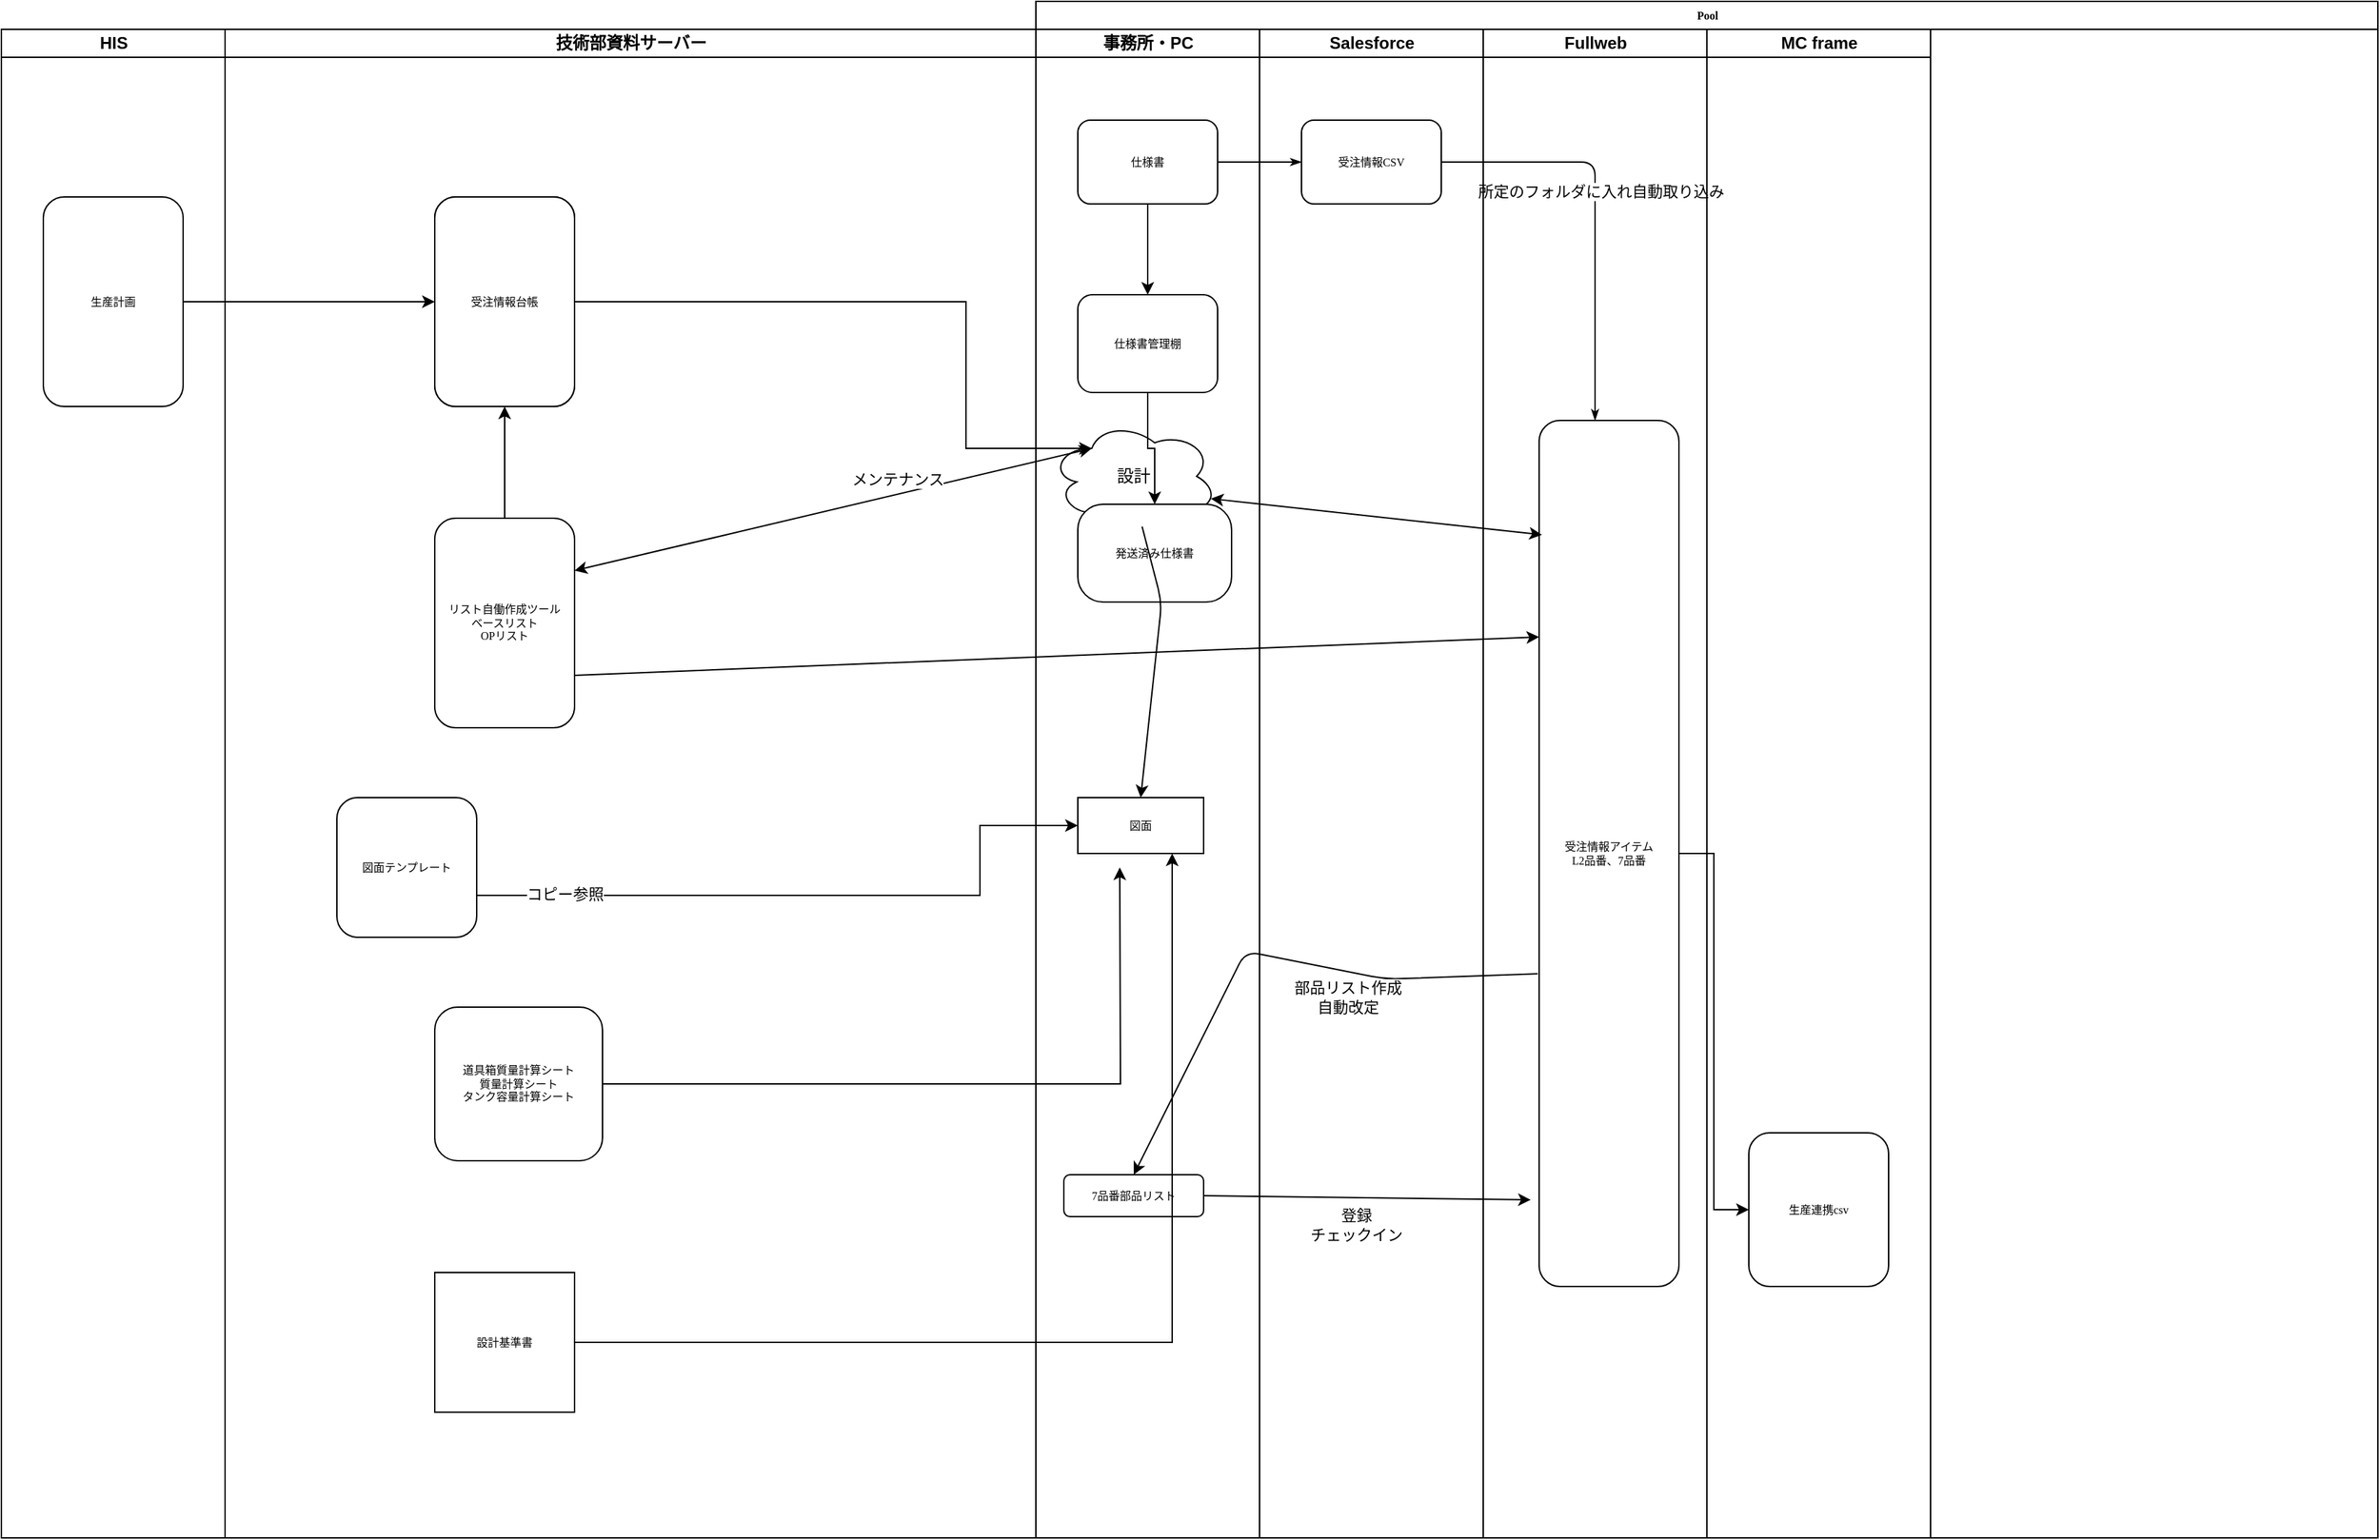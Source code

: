 <mxfile version="13.3.5" type="github" pages="2">
  <diagram name="Page-1" id="74e2e168-ea6b-b213-b513-2b3c1d86103e">
    <mxGraphModel dx="3158" dy="1393" grid="1" gridSize="10" guides="1" tooltips="1" connect="1" arrows="1" fold="1" page="1" pageScale="1" pageWidth="1100" pageHeight="850" background="#ffffff" math="0" shadow="0">
      <root>
        <mxCell id="0" />
        <mxCell id="1" parent="0" />
        <mxCell id="77e6c97f196da883-1" value="Pool" style="swimlane;html=1;childLayout=stackLayout;startSize=20;rounded=0;shadow=0;labelBackgroundColor=none;strokeWidth=1;fontFamily=Verdana;fontSize=8;align=center;" parent="1" vertex="1">
          <mxGeometry x="70" y="40" width="960" height="1100" as="geometry" />
        </mxCell>
        <mxCell id="77e6c97f196da883-2" value="事務所・PC" style="swimlane;html=1;startSize=20;" parent="77e6c97f196da883-1" vertex="1">
          <mxGeometry y="20" width="160" height="1080" as="geometry" />
        </mxCell>
        <mxCell id="77e6c97f196da883-17" value="&lt;div&gt;7品番部品リスト&lt;/div&gt;" style="rounded=1;whiteSpace=wrap;html=1;shadow=0;labelBackgroundColor=none;strokeWidth=1;fontFamily=Verdana;fontSize=8;align=center;" parent="77e6c97f196da883-2" vertex="1">
          <mxGeometry x="20" y="820" width="100" height="30" as="geometry" />
        </mxCell>
        <mxCell id="E8Ld2rmWnYgeLToWw6Kh-31" value="設計" style="ellipse;shape=cloud;whiteSpace=wrap;html=1;" parent="77e6c97f196da883-2" vertex="1">
          <mxGeometry x="10" y="280" width="120" height="80" as="geometry" />
        </mxCell>
        <mxCell id="77e6c97f196da883-8" value="仕様書" style="rounded=1;whiteSpace=wrap;html=1;shadow=0;labelBackgroundColor=none;strokeWidth=1;fontFamily=Verdana;fontSize=8;align=center;" parent="77e6c97f196da883-2" vertex="1">
          <mxGeometry x="30" y="65" width="100" height="60" as="geometry" />
        </mxCell>
        <mxCell id="p1iKcBUjnyRXAquPlpA9-6" value="" style="edgeStyle=orthogonalEdgeStyle;rounded=0;orthogonalLoop=1;jettySize=auto;html=1;" parent="77e6c97f196da883-2" source="E8Ld2rmWnYgeLToWw6Kh-2" target="p1iKcBUjnyRXAquPlpA9-5" edge="1">
          <mxGeometry relative="1" as="geometry" />
        </mxCell>
        <mxCell id="E8Ld2rmWnYgeLToWw6Kh-2" value="仕様書管理棚" style="rounded=1;whiteSpace=wrap;html=1;shadow=0;labelBackgroundColor=none;strokeWidth=1;fontFamily=Verdana;fontSize=8;align=center;" parent="77e6c97f196da883-2" vertex="1">
          <mxGeometry x="30" y="190" width="100" height="70" as="geometry" />
        </mxCell>
        <mxCell id="p1iKcBUjnyRXAquPlpA9-5" value="発送済み仕様書&lt;br&gt;" style="rounded=1;whiteSpace=wrap;html=1;shadow=0;labelBackgroundColor=none;strokeWidth=1;fontFamily=Verdana;fontSize=8;align=center;arcSize=26;" parent="77e6c97f196da883-2" vertex="1">
          <mxGeometry x="30" y="340" width="110" height="70" as="geometry" />
        </mxCell>
        <mxCell id="E8Ld2rmWnYgeLToWw6Kh-7" value="" style="endArrow=classic;html=1;exitX=0.5;exitY=1;exitDx=0;exitDy=0;" parent="77e6c97f196da883-2" source="77e6c97f196da883-8" target="E8Ld2rmWnYgeLToWw6Kh-2" edge="1">
          <mxGeometry width="50" height="50" relative="1" as="geometry">
            <mxPoint x="80" y="130" as="sourcePoint" />
            <mxPoint x="130" y="120" as="targetPoint" />
          </mxGeometry>
        </mxCell>
        <mxCell id="E8Ld2rmWnYgeLToWw6Kh-16" value="" style="endArrow=classic;html=1;exitX=0.55;exitY=0.95;exitDx=0;exitDy=0;entryX=0.5;entryY=0;entryDx=0;entryDy=0;exitPerimeter=0;" parent="77e6c97f196da883-2" source="E8Ld2rmWnYgeLToWw6Kh-31" target="E8Ld2rmWnYgeLToWw6Kh-15" edge="1">
          <mxGeometry width="50" height="50" relative="1" as="geometry">
            <mxPoint x="80" y="360" as="sourcePoint" />
            <mxPoint x="80" y="190" as="targetPoint" />
            <Array as="points">
              <mxPoint x="90" y="410" />
            </Array>
          </mxGeometry>
        </mxCell>
        <mxCell id="E8Ld2rmWnYgeLToWw6Kh-15" value="図面" style="rounded=1;whiteSpace=wrap;html=1;shadow=0;labelBackgroundColor=none;strokeWidth=1;fontFamily=Verdana;fontSize=8;align=center;arcSize=0;" parent="77e6c97f196da883-2" vertex="1">
          <mxGeometry x="30" y="550" width="90" height="40" as="geometry" />
        </mxCell>
        <mxCell id="77e6c97f196da883-26" style="edgeStyle=orthogonalEdgeStyle;rounded=1;html=1;labelBackgroundColor=none;startArrow=none;startFill=0;startSize=5;endArrow=classicThin;endFill=1;endSize=5;jettySize=auto;orthogonalLoop=1;strokeWidth=1;fontFamily=Verdana;fontSize=8" parent="77e6c97f196da883-1" source="77e6c97f196da883-8" target="77e6c97f196da883-11" edge="1">
          <mxGeometry relative="1" as="geometry" />
        </mxCell>
        <mxCell id="77e6c97f196da883-27" style="edgeStyle=orthogonalEdgeStyle;rounded=1;html=1;labelBackgroundColor=none;startArrow=none;startFill=0;startSize=5;endArrow=classicThin;endFill=1;endSize=5;jettySize=auto;orthogonalLoop=1;strokeWidth=1;fontFamily=Verdana;fontSize=8" parent="77e6c97f196da883-1" source="77e6c97f196da883-11" target="77e6c97f196da883-9" edge="1">
          <mxGeometry relative="1" as="geometry">
            <Array as="points">
              <mxPoint x="400" y="115" />
            </Array>
          </mxGeometry>
        </mxCell>
        <mxCell id="E8Ld2rmWnYgeLToWw6Kh-10" value="所定のフォルダに入れ自動取り込み" style="edgeLabel;html=1;align=center;verticalAlign=middle;resizable=0;points=[];" parent="77e6c97f196da883-27" vertex="1" connectable="0">
          <mxGeometry x="-0.115" y="4" relative="1" as="geometry">
            <mxPoint as="offset" />
          </mxGeometry>
        </mxCell>
        <mxCell id="77e6c97f196da883-3" value="Salesforce" style="swimlane;html=1;startSize=20;" parent="77e6c97f196da883-1" vertex="1">
          <mxGeometry x="160" y="20" width="160" height="1080" as="geometry" />
        </mxCell>
        <mxCell id="77e6c97f196da883-11" value="受注情報CSV" style="rounded=1;whiteSpace=wrap;html=1;shadow=0;labelBackgroundColor=none;strokeWidth=1;fontFamily=Verdana;fontSize=8;align=center;" parent="77e6c97f196da883-3" vertex="1">
          <mxGeometry x="30" y="65" width="100" height="60" as="geometry" />
        </mxCell>
        <mxCell id="77e6c97f196da883-4" value="Fullweb" style="swimlane;html=1;startSize=20;" parent="77e6c97f196da883-1" vertex="1">
          <mxGeometry x="320" y="20" width="160" height="1080" as="geometry" />
        </mxCell>
        <mxCell id="77e6c97f196da883-9" value="&lt;div&gt;受注情報アイテム&lt;/div&gt;&lt;div&gt;L2品番、7品番&lt;/div&gt;" style="rounded=1;whiteSpace=wrap;html=1;shadow=0;labelBackgroundColor=none;strokeWidth=1;fontFamily=Verdana;fontSize=8;align=center;" parent="77e6c97f196da883-4" vertex="1">
          <mxGeometry x="40" y="280" width="100" height="620" as="geometry" />
        </mxCell>
        <mxCell id="77e6c97f196da883-6" value="MC frame" style="swimlane;html=1;startSize=20;" parent="77e6c97f196da883-1" vertex="1">
          <mxGeometry x="480" y="20" width="160" height="1080" as="geometry" />
        </mxCell>
        <mxCell id="p1iKcBUjnyRXAquPlpA9-3" value="生産連携csv" style="rounded=1;whiteSpace=wrap;html=1;shadow=0;labelBackgroundColor=none;strokeWidth=1;fontFamily=Verdana;fontSize=8;align=center;" parent="77e6c97f196da883-6" vertex="1">
          <mxGeometry x="30" y="790" width="100" height="110" as="geometry" />
        </mxCell>
        <mxCell id="E8Ld2rmWnYgeLToWw6Kh-23" value="" style="endArrow=classic;startArrow=classic;html=1;entryX=0.02;entryY=0.132;entryDx=0;entryDy=0;exitX=0.96;exitY=0.7;exitDx=0;exitDy=0;entryPerimeter=0;exitPerimeter=0;" parent="77e6c97f196da883-1" source="E8Ld2rmWnYgeLToWw6Kh-31" target="77e6c97f196da883-9" edge="1">
          <mxGeometry width="50" height="50" relative="1" as="geometry">
            <mxPoint x="130" y="350" as="sourcePoint" />
            <mxPoint x="320" y="370" as="targetPoint" />
          </mxGeometry>
        </mxCell>
        <mxCell id="E8Ld2rmWnYgeLToWw6Kh-13" value="" style="endArrow=classic;html=1;exitX=-0.01;exitY=0.639;exitDx=0;exitDy=0;entryX=0.5;entryY=0;entryDx=0;entryDy=0;exitPerimeter=0;" parent="77e6c97f196da883-1" source="77e6c97f196da883-9" target="77e6c97f196da883-17" edge="1">
          <mxGeometry width="50" height="50" relative="1" as="geometry">
            <mxPoint x="470" y="410" as="sourcePoint" />
            <mxPoint x="520" y="360" as="targetPoint" />
            <Array as="points">
              <mxPoint x="250" y="700" />
              <mxPoint x="150" y="680" />
            </Array>
          </mxGeometry>
        </mxCell>
        <mxCell id="E8Ld2rmWnYgeLToWw6Kh-25" value="&lt;div&gt;部品リスト作成&lt;/div&gt;&lt;div&gt;自動改定&lt;/div&gt;" style="edgeLabel;html=1;align=center;verticalAlign=middle;resizable=0;points=[];" parent="E8Ld2rmWnYgeLToWw6Kh-13" vertex="1" connectable="0">
          <mxGeometry x="-0.298" y="1" relative="1" as="geometry">
            <mxPoint y="17.43" as="offset" />
          </mxGeometry>
        </mxCell>
        <mxCell id="E8Ld2rmWnYgeLToWw6Kh-24" value="" style="endArrow=classic;html=1;exitX=1;exitY=0.5;exitDx=0;exitDy=0;entryX=-0.06;entryY=0.9;entryDx=0;entryDy=0;entryPerimeter=0;" parent="77e6c97f196da883-1" source="77e6c97f196da883-17" target="77e6c97f196da883-9" edge="1">
          <mxGeometry width="50" height="50" relative="1" as="geometry">
            <mxPoint x="430" y="420" as="sourcePoint" />
            <mxPoint x="480" y="370" as="targetPoint" />
          </mxGeometry>
        </mxCell>
        <mxCell id="E8Ld2rmWnYgeLToWw6Kh-27" value="&lt;div&gt;登録&lt;/div&gt;&lt;div&gt;チェックイン&lt;/div&gt;" style="edgeLabel;html=1;align=center;verticalAlign=middle;resizable=0;points=[];" parent="E8Ld2rmWnYgeLToWw6Kh-24" vertex="1" connectable="0">
          <mxGeometry x="-0.15" y="3" relative="1" as="geometry">
            <mxPoint x="8.98" y="22.15" as="offset" />
          </mxGeometry>
        </mxCell>
        <mxCell id="p1iKcBUjnyRXAquPlpA9-4" value="" style="edgeStyle=orthogonalEdgeStyle;rounded=0;orthogonalLoop=1;jettySize=auto;html=1;" parent="77e6c97f196da883-1" source="77e6c97f196da883-9" target="p1iKcBUjnyRXAquPlpA9-3" edge="1">
          <mxGeometry relative="1" as="geometry" />
        </mxCell>
        <mxCell id="D857qXIC6jP6g0GyQBFi-2" value="技術部資料サーバー" style="swimlane;html=1;startSize=20;" parent="1" vertex="1">
          <mxGeometry x="-510" y="60" width="580" height="1080" as="geometry" />
        </mxCell>
        <mxCell id="D857qXIC6jP6g0GyQBFi-21" value="道具箱質量計算シート&lt;br&gt;質量計算シート&lt;br&gt;タンク容量計算シート&lt;br&gt;" style="rounded=1;whiteSpace=wrap;html=1;shadow=0;labelBackgroundColor=none;strokeWidth=1;fontFamily=Verdana;fontSize=8;align=center;direction=west;" parent="D857qXIC6jP6g0GyQBFi-2" vertex="1">
          <mxGeometry x="150" y="700" width="120" height="110" as="geometry" />
        </mxCell>
        <mxCell id="D857qXIC6jP6g0GyQBFi-23" value="設計基準書" style="rounded=1;whiteSpace=wrap;html=1;shadow=0;labelBackgroundColor=none;strokeWidth=1;fontFamily=Verdana;fontSize=8;align=center;arcSize=0;" parent="D857qXIC6jP6g0GyQBFi-2" vertex="1">
          <mxGeometry x="150" y="890" width="100" height="100" as="geometry" />
        </mxCell>
        <mxCell id="p1iKcBUjnyRXAquPlpA9-10" value="" style="edgeStyle=orthogonalEdgeStyle;rounded=0;orthogonalLoop=1;jettySize=auto;html=1;" parent="D857qXIC6jP6g0GyQBFi-2" source="E8Ld2rmWnYgeLToWw6Kh-28" target="p1iKcBUjnyRXAquPlpA9-9" edge="1">
          <mxGeometry relative="1" as="geometry" />
        </mxCell>
        <mxCell id="E8Ld2rmWnYgeLToWw6Kh-28" value="&lt;div&gt;リスト自働作成ツール&lt;/div&gt;&lt;div&gt;ベースリスト&lt;/div&gt;&lt;div&gt;OPリスト&lt;br&gt;&lt;/div&gt;" style="rounded=1;whiteSpace=wrap;html=1;shadow=0;labelBackgroundColor=none;strokeWidth=1;fontFamily=Verdana;fontSize=8;align=center;" parent="D857qXIC6jP6g0GyQBFi-2" vertex="1">
          <mxGeometry x="150" y="350" width="100" height="150" as="geometry" />
        </mxCell>
        <mxCell id="p1iKcBUjnyRXAquPlpA9-9" value="受注情報台帳" style="rounded=1;whiteSpace=wrap;html=1;shadow=0;labelBackgroundColor=none;strokeWidth=1;fontFamily=Verdana;fontSize=8;align=center;" parent="D857qXIC6jP6g0GyQBFi-2" vertex="1">
          <mxGeometry x="150" y="120" width="100" height="150" as="geometry" />
        </mxCell>
        <mxCell id="D857qXIC6jP6g0GyQBFi-19" value="図面テンプレート" style="rounded=1;whiteSpace=wrap;html=1;shadow=0;labelBackgroundColor=none;strokeWidth=1;fontFamily=Verdana;fontSize=8;align=center;" parent="D857qXIC6jP6g0GyQBFi-2" vertex="1">
          <mxGeometry x="80" y="550" width="100" height="100" as="geometry" />
        </mxCell>
        <mxCell id="E8Ld2rmWnYgeLToWw6Kh-30" value="" style="endArrow=classic;startArrow=classic;html=1;exitX=0.25;exitY=0.25;exitDx=0;exitDy=0;exitPerimeter=0;entryX=1;entryY=0.25;entryDx=0;entryDy=0;" parent="1" source="E8Ld2rmWnYgeLToWw6Kh-31" target="E8Ld2rmWnYgeLToWw6Kh-28" edge="1">
          <mxGeometry width="50" height="50" relative="1" as="geometry">
            <mxPoint x="100" y="390" as="sourcePoint" />
            <mxPoint x="30" y="360" as="targetPoint" />
          </mxGeometry>
        </mxCell>
        <mxCell id="D857qXIC6jP6g0GyQBFi-1" value="メンテナンス" style="edgeLabel;html=1;align=center;verticalAlign=middle;resizable=0;points=[];" parent="E8Ld2rmWnYgeLToWw6Kh-30" vertex="1" connectable="0">
          <mxGeometry x="-0.259" y="-11" relative="1" as="geometry">
            <mxPoint as="offset" />
          </mxGeometry>
        </mxCell>
        <mxCell id="D857qXIC6jP6g0GyQBFi-7" value="" style="endArrow=classic;html=1;entryX=0;entryY=0.25;entryDx=0;entryDy=0;exitX=1;exitY=0.75;exitDx=0;exitDy=0;" parent="1" source="E8Ld2rmWnYgeLToWw6Kh-28" target="77e6c97f196da883-9" edge="1">
          <mxGeometry width="50" height="50" relative="1" as="geometry">
            <mxPoint x="30" y="534" as="sourcePoint" />
            <mxPoint x="370" y="550" as="targetPoint" />
          </mxGeometry>
        </mxCell>
        <mxCell id="D857qXIC6jP6g0GyQBFi-26" value="" style="edgeStyle=orthogonalEdgeStyle;rounded=0;orthogonalLoop=1;jettySize=auto;html=1;entryX=0;entryY=0.5;entryDx=0;entryDy=0;" parent="1" source="D857qXIC6jP6g0GyQBFi-19" target="E8Ld2rmWnYgeLToWw6Kh-15" edge="1">
          <mxGeometry relative="1" as="geometry">
            <mxPoint x="150" y="670" as="targetPoint" />
            <Array as="points">
              <mxPoint x="30" y="680" />
              <mxPoint x="30" y="630" />
            </Array>
          </mxGeometry>
        </mxCell>
        <mxCell id="D857qXIC6jP6g0GyQBFi-28" value="コピー参照" style="edgeLabel;html=1;align=center;verticalAlign=middle;resizable=0;points=[];" parent="D857qXIC6jP6g0GyQBFi-26" vertex="1" connectable="0">
          <mxGeometry x="-0.74" y="1" relative="1" as="geometry">
            <mxPoint as="offset" />
          </mxGeometry>
        </mxCell>
        <mxCell id="D857qXIC6jP6g0GyQBFi-29" style="edgeStyle=orthogonalEdgeStyle;rounded=0;orthogonalLoop=1;jettySize=auto;html=1;" parent="1" source="D857qXIC6jP6g0GyQBFi-21" edge="1">
          <mxGeometry relative="1" as="geometry">
            <mxPoint x="130" y="660" as="targetPoint" />
          </mxGeometry>
        </mxCell>
        <mxCell id="D857qXIC6jP6g0GyQBFi-30" style="edgeStyle=orthogonalEdgeStyle;rounded=0;orthogonalLoop=1;jettySize=auto;html=1;entryX=0.75;entryY=1;entryDx=0;entryDy=0;" parent="1" source="D857qXIC6jP6g0GyQBFi-23" target="E8Ld2rmWnYgeLToWw6Kh-15" edge="1">
          <mxGeometry relative="1" as="geometry" />
        </mxCell>
        <mxCell id="p1iKcBUjnyRXAquPlpA9-11" style="edgeStyle=orthogonalEdgeStyle;rounded=0;orthogonalLoop=1;jettySize=auto;html=1;" parent="1" source="p1iKcBUjnyRXAquPlpA9-9" edge="1">
          <mxGeometry relative="1" as="geometry">
            <mxPoint x="110" y="360" as="targetPoint" />
            <Array as="points">
              <mxPoint x="20" y="255" />
              <mxPoint x="20" y="360" />
            </Array>
          </mxGeometry>
        </mxCell>
        <mxCell id="77e6c97f196da883-7" value="HIS" style="swimlane;html=1;startSize=20;" parent="1" vertex="1">
          <mxGeometry x="-670" y="60" width="160" height="1080" as="geometry" />
        </mxCell>
        <mxCell id="Ugqpc6ZwJGnmmXGpq85y-2" value="生産計画" style="rounded=1;whiteSpace=wrap;html=1;shadow=0;labelBackgroundColor=none;strokeWidth=1;fontFamily=Verdana;fontSize=8;align=center;" vertex="1" parent="77e6c97f196da883-7">
          <mxGeometry x="30" y="120" width="100" height="150" as="geometry" />
        </mxCell>
        <mxCell id="Ugqpc6ZwJGnmmXGpq85y-1" value="受注情報台帳" style="rounded=1;whiteSpace=wrap;html=1;shadow=0;labelBackgroundColor=none;strokeWidth=1;fontFamily=Verdana;fontSize=8;align=center;" vertex="1" parent="1">
          <mxGeometry x="-360" y="180" width="100" height="150" as="geometry" />
        </mxCell>
        <mxCell id="Ugqpc6ZwJGnmmXGpq85y-3" style="edgeStyle=orthogonalEdgeStyle;rounded=0;orthogonalLoop=1;jettySize=auto;html=1;exitX=1;exitY=0.5;exitDx=0;exitDy=0;entryX=0;entryY=0.5;entryDx=0;entryDy=0;" edge="1" parent="1" source="Ugqpc6ZwJGnmmXGpq85y-2" target="Ugqpc6ZwJGnmmXGpq85y-1">
          <mxGeometry relative="1" as="geometry" />
        </mxCell>
      </root>
    </mxGraphModel>
  </diagram>
  <diagram id="W3ZEdUbSjzD64EZ-ZzmH" name="Page-2">
    
    <mxGraphModel dx="380" dy="503" grid="1" gridSize="10" guides="1" tooltips="1" connect="1" arrows="1" fold="1" page="1" pageScale="1" pageWidth="827" pageHeight="1169" math="0" shadow="0">
      
      <root>
        
        <mxCell id="WbjMgv4M7i0UafWP87rY-0" />
        
        <mxCell id="WbjMgv4M7i0UafWP87rY-1" parent="WbjMgv4M7i0UafWP87rY-0" />
        
      </root>
      
    </mxGraphModel>
    
  </diagram>
</mxfile>
